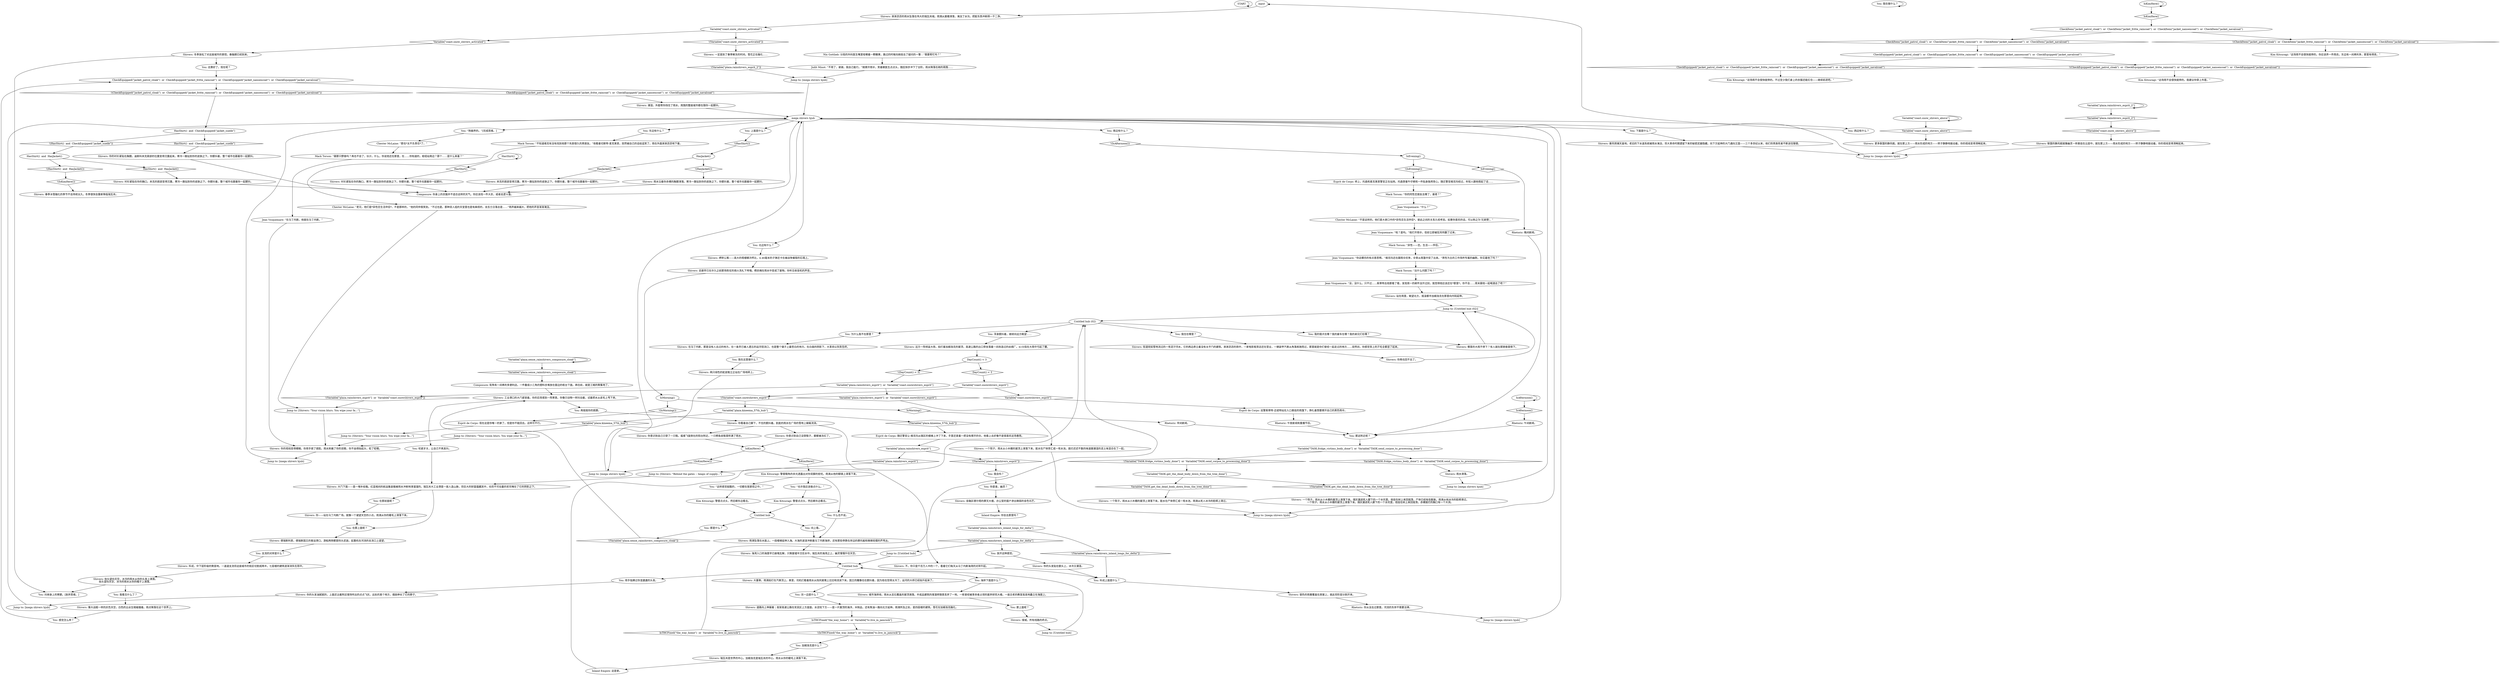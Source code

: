 # PLAZA ORB / rain shivers
# rain shivers
# ==================================================
digraph G {
	  0 [label="START"];
	  1 [label="input"];
	  2 [label="Shivers: 雨滴坠落在水面上。一段楼梯延伸入海。大海的波浪冲刷着马丁内斯海岸，还有那些停靠在岸边的摩托艇和微微轻摆的芦苇丛。"];
	  3 [label="Shivers: 雨水滑落。"];
	  4 [label="Shivers: 一个院子。雨水从小木棚的屋顶上滑落下来。脏水在尸体旁汇成一弯水池。腐烂迟迟不散的味道跟潮湿的泥土味混合在了一起。"];
	  5 [label="Mack Torson: “不知道维克有没有找到他那个失踪很久的男朋友。”他看着切斯特·麦克莱恩，突然被自己的话给逗笑了。雨在外面淅淅沥沥地下着。"];
	  6 [label="Variable[\"plaza.sense_rainshivers_composure_cloak\"]"];
	  7 [label="Variable[\"plaza.sense_rainshivers_composure_cloak\"]", shape=diamond];
	  8 [label="!(Variable[\"plaza.sense_rainshivers_composure_cloak\"])", shape=diamond];
	  9 [label="Jump to: [Shivers: \"Behind the gates -- heaps of supply...\"]"];
	  10 [label="Esprit de Corps: 桥上，托森和麦克莱恩警官正在站岗。托森穿着牛仔裤和一件贴身鱼网背心。随迁警官维克玛经过，年轻人跟他搭起了话……"];
	  11 [label="Rhetoric: 午夜新闻和重播节目。"];
	  12 [label="Variable[\"plaza.rainshivers_esprit_2\"]"];
	  13 [label="Variable[\"plaza.rainshivers_esprit_2\"]", shape=diamond];
	  14 [label="!(Variable[\"plaza.rainshivers_esprit_2\"])", shape=diamond];
	  15 [label="You: 我在做什么？"];
	  16 [label="Shivers: 抬头望向天空，冰冷的雨水从你的头发上滴落。\n抬头望向天空，冰冷的雨水从你的帽子上滴落。"];
	  17 [label="You: 科戎上面是什么？"];
	  18 [label="Jump to: [Untitled hub]"];
	  19 [label="You: 我会吗？"];
	  20 [label="Esprit de Corps: 现在这是你唯一的家了。但是你不能回去。这样可不行。"];
	  21 [label="IsAfternoon()"];
	  22 [label="IsAfternoon()", shape=diamond];
	  23 [label="!(IsAfternoon())", shape=diamond];
	  24 [label="Shivers: 大塞車。雨滴拍打在汽車顶上。車里，司机们看着雨水从挡风玻璃上汩汩地流淌下来。国王的雕像也在颤抖着，因为他也觉得太冷了。运河的大桥已经抬升起来了。"];
	  25 [label="You: 你是谁，幽灵？"];
	  26 [label="Shivers: 不。你只是千百万人中的一个，看着它们每天从马丁内斯海湾的对岸升起。"];
	  27 [label="Shivers: 两只绿色的蛇皮鞋立正站在广场地砖上。"];
	  28 [label="Shivers: 站在雨里，眺望北方，摇滚都市加姆洛克在那里向内陆延伸。"];
	  29 [label="Chester McLaine: “那也*太不负责任*了。”"];
	  30 [label="IsKimHere()"];
	  31 [label="IsKimHere()", shape=diamond];
	  32 [label="!(IsKimHere())", shape=diamond];
	  33 [label="HasShirt()"];
	  34 [label="HasShirt()", shape=diamond];
	  35 [label="!(HasShirt())", shape=diamond];
	  36 [label="Variable[\"coast.snow_shivers_above\"]"];
	  37 [label="Variable[\"coast.snow_shivers_above\"]", shape=diamond];
	  38 [label="!(Variable[\"coast.snow_shivers_above\"])", shape=diamond];
	  39 [label="Nix Gottlieb: 分局的外科医生嘴里咀嚼着一颗糖果，路过的时候向她投去了疑问的一瞥：“需要帮忙吗？”"];
	  40 [label="You: 感觉怎么样？"];
	  41 [label="Shivers: 工业港口的大门紧锁着。你的后背感到一阵寒意。你像只动物一样抖动着，试着把水从皮毛上甩下来。"];
	  42 [label="Rhetoric: 你从没去过那里。河流的东岸不需要法律。"];
	  43 [label="Jump to: [Untitled hub]"];
	  44 [label="Jump to: [mega shivers hjub]"];
	  45 [label="Shivers: 一个院子。雨水从小木棚的屋顶上滑落下来。煤灰漏进死人脚下的一个水坑里。他挂在树上来回摇荡，尸体已经有些膨胀。雨滴从他冰冷的脸颊滑过。\n一个院子。雨水从小木棚的屋顶上滑落下来。煤灰漏进死人脚下的一个水坑里。他挂在树上来回摇荡，赤裸腐烂的胸口有一个大洞。"];
	  46 [label="Variable[\"plaza.rainshivers_esprit\"]  or  Variable[\"coast.snowshivers_esprit\"]"];
	  47 [label="Variable[\"plaza.rainshivers_esprit\"]  or  Variable[\"coast.snowshivers_esprit\"]", shape=diamond];
	  48 [label="!(Variable[\"plaza.rainshivers_esprit\"]  or  Variable[\"coast.snowshivers_esprit\"])", shape=diamond];
	  49 [label="Chester McLaine: “老兄，他们是*异性恋生活伴侣*。不是那样的，”他的同伴假笑到。“不过也是。那种双人组的天堂里也是有麻烦的，龙舌兰日落总是……”雨声越来越大，把他的声音渐渐淹没。"];
	  50 [label="Shivers: 你的头发贴在额头上，冰冷又潮湿。"];
	  51 [label="You: 那这附近呢？"];
	  52 [label="You: “这样感觉挺酷的，一切都在我掌控之中。”"];
	  53 [label="You: 向上看。"];
	  54 [label="Jump to: [mega shivers hjub]"];
	  55 [label="Shivers: 在马丁内斯，那是没有人去过的地方。在一条早已被人遗忘的运河径流口，也是整个镇子上最苍白的地方。在白昼的阴影下，大革命以失败告终。"];
	  56 [label="Shivers: 远方一阵倾盆大雨，拍打着加姆洛克的屋顶，高速公路的出口旁坐落着一间改造过的丝绸厂。41分局在大雨中弓起了腰。"];
	  57 [label="Jean Vicquemare: “没，没什么。只不过……茱蒂特去他那看了看，发现周一的邮件没开过封。我觉得他应该还在*那里*。你不会……周末跟他一起喝酒去了吧？”"];
	  58 [label="Mack Torson: “跟那只野兽吗？再也不会了，伙计。什么，你说他还在那里，在……你知道的，枢纽站南边？那个……是什么来着？”"];
	  59 [label="Shivers: 你的衬衫紧贴在胸膛。迪斯科夹克肩部的位置变得沉重起来。寒冷一路钻到你的皮肤之下。你颤抖着，整个城市也跟着你一起颤抖。"];
	  60 [label="You: 南边有什么？"];
	  61 [label="You: 什么也不说。"];
	  62 [label="Shivers: 走廊早已在许久之前那场败仗的炮火洗礼下垮塌。晒衣绳在雨水中变成了废物。你听见收音机的声音。"];
	  63 [label="Shivers: 更多联盟的静风舰。就在那上方——雨水形成的地方——转子静静地振动着。你的视线变得清晰起来。"];
	  64 [label="Esprit de Corps: 巡警茱蒂特·迈诺特站在入口悬挂的雨篷下，挣扎着想要撑开自己的黑色雨伞。"];
	  65 [label="Shivers: 你看着自己脚下，不住的颤抖着。肮脏的雨水在广场的雪地上蜿蜒流淌。"];
	  66 [label="Shivers: 银色的雨幕覆盖在房屋上，就此将阶层分割开来。"];
	  67 [label="Shivers: 城市海岸线，雨水从亘石覆盖的屋顶滴落。半成品建筑的煤渣砖随意丢弃了一地。一栋曾经被革命者占领的废弃研究大楼。一座古老的教堂高高地矗立在海面上。"];
	  68 [label="Shivers: 金融区德尔塔的摩天大楼。办公室的窗户渗出微弱的金色光芒。"];
	  69 [label="IsKimHere()"];
	  70 [label="IsKimHere()", shape=diamond];
	  71 [label="!(IsKimHere())", shape=diamond];
	  72 [label="Kim Kitsuragi: 警督眼角的余光透露出对你双脚的担忧。雨滴从他的眼镜上滑落下来。"];
	  73 [label="You: 我在这里做什么？"];
	  74 [label="You: 浑身颤抖着，继续向远方眺望……"];
	  75 [label="Rhetoric: 晚间新闻。"];
	  76 [label="Jump to: [Shivers: \"Your vision blurs. You wipe your fa...\"]"];
	  77 [label="Shivers: 潮湿。外套帮你挡住了雨水，周围的整座城市都在随你一起颤抖。"];
	  78 [label="Jump to: [mega shivers hjub]"];
	  79 [label="Kim Kitsuragi: 警督点点头，然后朝东边看去。"];
	  80 [label="You: 我住在哪里？"];
	  81 [label="Rhetoric: 早间新闻。"];
	  82 [label="HasShirt()  and  CheckEquipped(\"jacket_suede\")"];
	  83 [label="HasShirt()  and  CheckEquipped(\"jacket_suede\")", shape=diamond];
	  84 [label="!(HasShirt()  and  CheckEquipped(\"jacket_suede\"))", shape=diamond];
	  85 [label="You: 西边有什么？"];
	  86 [label="You: 咬紧牙关，让自己不再发抖。"];
	  87 [label="You: 那上面呢？"];
	  88 [label="Kim Kitsuragi: 警督点点头，然后朝东边看去。"];
	  89 [label="Untitled hub"];
	  90 [label="Untitled hub (02)"];
	  91 [label="Shivers: 联盟的静风舰就像幽灵一样悬挂在云层中。就在那上方——雨水形成的地方——转子静静地振动着。你的视线变得清晰起来。"];
	  92 [label="CheckEquipped(\"jacket_patrol_cloak\")  or  CheckEquipped(\"jacket_fritte_raincoat\")  or  CheckEquipped(\"jacket_nansencoat\")  or  CheckEquipped(\"jacket_navalcoat\")"];
	  93 [label="CheckEquipped(\"jacket_patrol_cloak\")  or  CheckEquipped(\"jacket_fritte_raincoat\")  or  CheckEquipped(\"jacket_nansencoat\")  or  CheckEquipped(\"jacket_navalcoat\")", shape=diamond];
	  94 [label="!(CheckEquipped(\"jacket_patrol_cloak\")  or  CheckEquipped(\"jacket_fritte_raincoat\")  or  CheckEquipped(\"jacket_nansencoat\")  or  CheckEquipped(\"jacket_navalcoat\"))", shape=diamond];
	  95 [label="Judit Minot: “不用了，谢谢。我自己能行。”她撑开雨伞，笑着朝医生点点头，随后快步冲下了台阶。雨水降落在她的周围……"];
	  96 [label="You: 在那前面呢？"];
	  97 [label="Shivers: 岬岸公寓——高大的塔楼鳞次栉比，4.46毫米的子弹还卡在被战争摧毁的石墙上。"];
	  98 [label="Shivers: 你意识到自己没穿鞋子，脚都被冻红了。"];
	  99 [label="You: 那是什么？"];
	  100 [label="Jean Vicquemare: “哈？是吗。”他打开雨伞，但却立即被狂风吹翻了过来。"];
	  101 [label="Mack Torson: “异性——恋。生活——伴侣。”"];
	  102 [label="Variable[\"plaza.kineema_57th_hub\"]"];
	  103 [label="Variable[\"plaza.kineema_57th_hub\"]", shape=diamond];
	  104 [label="!(Variable[\"plaza.kineema_57th_hub\"])", shape=diamond];
	  105 [label="Shivers: 衬衫紧贴在你的胸口。夹克的肩部变得沉重。寒冷一路钻到你的皮肤之下。你颤抖着，整个城市也跟着你一起颤抖。"];
	  106 [label="Shivers: 一个院子。雨水从小木棚的屋顶上滑落下来。脏水在尸体旁汇成一弯水池。雨滴从死人冰冷的脸颊上滑过。"];
	  107 [label="Jump to: [Shivers: \"Your vision blurs. You wipe your fa...\"]"];
	  108 [label="You: 下面是什么？"];
	  109 [label="You: 用手指拂过你湿漉漉的头发。"];
	  110 [label="You: 放开这种感觉。"];
	  111 [label="Jump to: [Untitled hub (02)]"];
	  112 [label="Esprit de Corps: 随迁警官让·维克玛从辖区的楼梯上冲了下来，手里还拿着一把没有撑开的伞。他看上去好像不是很喜欢这场春雨。"];
	  113 [label="Variable[\"plaza.rainshivers_esprit\"]"];
	  114 [label="Variable[\"plaza.rainshivers_esprit\"]", shape=diamond];
	  115 [label="!(Variable[\"plaza.rainshivers_esprit\"])", shape=diamond];
	  116 [label="Jean Vicquemare: “什么？”"];
	  117 [label="Shivers: 衬衫紧贴在你的胸口。寒冷一路钻到你的皮肤之下。你颤抖着，整个城市也跟着你一起颤抖。"];
	  118 [label="You: 北边有什么？"];
	  119 [label="Composure: 街角有一间弗利多便利店。一件叠成小三角的塑料衣堆放在窗边的柜台下面。再往前，就是工贼的聚集地了。"];
	  120 [label="Shivers: 春季冰雪融化的季节不会持续太久。冬季很快会重新降临瑞瓦肖。"];
	  121 [label="You: 海岸下面是什么？"];
	  122 [label="Shivers: 你再也回不去了。"];
	  123 [label="You: 我的猎犬在哪？我的豪车在哪？我的弟兄们在哪？"];
	  124 [label="Shivers: 哪里的大雨不停下？有人就在那陋巷里倒下。"];
	  125 [label="Jean Vicquemare: “在马丁内斯。他就在马丁内斯。”"];
	  126 [label="HasJacket()"];
	  127 [label="HasJacket()", shape=diamond];
	  128 [label="!(HasJacket())", shape=diamond];
	  129 [label="Shivers: 冬季放松了对这座城市的掌控。春融期已经到来。"];
	  130 [label="You: 总算好了。现在呢？"];
	  131 [label="Shivers: 像大战舰一样的灰色天空，白色的云朵互相碰撞着。雨点降落在这个世界上。"];
	  132 [label="You: 再摇摇你的肩膀。"];
	  133 [label="Shivers: 暴风雨铺天盖地。老旧的下水道系统被雨水淹没，将大革命时期遗留下来的秘密武器隐藏。向下方延伸的大门通向王国——三个多世纪以来，他们将贵族死者不断送往陵寝。"];
	  134 [label="Untitled hub"];
	  135 [label="Jean Vicquemare: “你这模仿的有点意思啊。”维克玛还在跟雨伞抗争，伞骨从雨篷中突了出来。“男性为主的工作场所专属的幽默。你见着他了吗？”"];
	  136 [label="Kim Kitsuragi: “这场雨不会很快就停的。你应该弄一件雨衣。东边有一间弗利多，那里有得卖。”"];
	  137 [label="Kim Kitsuragi: “这场雨不会很快就停的。不过至少我们身上的衣服还能扛住——继续前进吧。”"];
	  138 [label="HasShirt()  and  HasJacket()"];
	  139 [label="HasShirt()  and  HasJacket()", shape=diamond];
	  140 [label="!(HasShirt()  and  HasJacket())", shape=diamond];
	  141 [label="Shivers: 夹克的肩部变得沉重。寒冷一路钻到你的皮肤之下。你颤抖着，整个城市也跟着你一起颤抖。"];
	  142 [label="Shivers: 雨水沿着你赤裸的胸膛滑落。寒冷一路钻到你的皮肤之下。你颤抖着，整个城市也跟着你一起颤抖。"];
	  143 [label="DayCount() < 3"];
	  144 [label="DayCount() < 3", shape=diamond];
	  145 [label="!(DayCount() < 3)", shape=diamond];
	  146 [label="You: 我看见什么了？"];
	  147 [label="Composure: 你身上的衣服并不适合这样的天气。你应该找一件大衣，或者巡逻斗篷。"];
	  148 [label="Inland Empire: 你会去那里吗？"];
	  149 [label="Shivers: 瑞瓦肖是世界的中心。加姆洛克是瑞瓦肖的中心。雨水从你的睫毛上滴落下来。"];
	  150 [label="You: “也许我应该做点什么。”"];
	  151 [label="Jump to: [mega shivers hjub]"];
	  152 [label="You: 抖掉身上的寒颤。[放弃思维。]"];
	  153 [label="Shivers: 大门下面——是一堆补给箱。红蓝相间的航运集装箱被雨水冲刷地滑溜溜的。瑞瓦肖大工业港是一座人造山脉，将巨大的财富蕴藏其中，也将不可估量的贫穷掩在了它的阴影之下。"];
	  154 [label="Shivers: 煤城，所有线路的终点。"];
	  155 [label="You: 为什么我不在那里？"];
	  156 [label="Shivers: 街道宛如雪地流过的一弯泥泞河水，它的两边肃立着没有太平门的建筑。淅淅沥沥的雨中，一家电影租赁店还在营业，一辆装甲汽車从角落疾驰而过，那里就是你们曾经一起走过的地方……突然间，你感觉背上的汗毛全都竖了起来。"];
	  157 [label="Shivers: 海湾入口的海堡早已崩塌瓦解，只剩废墟半沉在水中。瑞瓦肖的海湾之上，幽灵慢慢升往天空。"];
	  158 [label="Jump to: [mega shivers hjub]"];
	  159 [label="You: 上面是什么？"];
	  160 [label="You: “狗娘养的。”[完成思维。]"];
	  161 [label="Shivers: 你的头发油腻腻的，上面还沾着附近煤场吹出的点点飞灰。远处的某个地方，烟囱伸长了它的脖子。"];
	  162 [label="Mack Torson: “你的同性恋朋友去哪了，基佬？”"];
	  163 [label="Jump to: [mega shivers hjub]"];
	  164 [label="Kim Kitsuragi: “这场雨不会很快就停的。我建议你穿上外套。”"];
	  165 [label="Rhetoric: 午间新闻。"];
	  166 [label="Variable[\"TASK.get_the_dead_body_down_from_the_tree_done\"]"];
	  167 [label="Variable[\"TASK.get_the_dead_body_down_from_the_tree_done\"]", shape=diamond];
	  168 [label="!(Variable[\"TASK.get_the_dead_body_down_from_the_tree_done\"])", shape=diamond];
	  169 [label="Shivers: 淅淅沥沥的雨水坠落在伟大的瑞瓦肖城。雨滴从屋檐滑落，淹没了水沟，把脏东西冲刷得一干二净。"];
	  170 [label="mega shivers hjub"];
	  171 [label="Shivers: 科戎，中下层阶级的聚居地。一道道支流将这座城市的街区切割成两半。七层楼的建筑逐渐消失在雨中。"];
	  172 [label="You: 另一边是什么？"];
	  173 [label="Shivers: 道路向上伸展着；高架高速公路在贫民区上方盘旋。水泥柱下方——是一片屋顶的海洋，木制品，还有焦油一路向北方延伸。雨滴所及之处，是四层楼的建筑。雪花在加姆洛克融化。"];
	  174 [label="Variable[\"plaza.rainshivers_inland_longs_for_delta\"]"];
	  175 [label="Variable[\"plaza.rainshivers_inland_longs_for_delta\"]", shape=diamond];
	  176 [label="!(Variable[\"plaza.rainshivers_inland_longs_for_delta\"])", shape=diamond];
	  177 [label="Chester McLaine: “不是这样的。他们是大家口中的*异性恋生活伴侣*。彼此之间的关系久经考验。如果你喜欢的话，可以称之为‘兄弟情'。”"];
	  178 [label="Mack Torson: “出什么问题了吗？”"];
	  179 [label="Jump to: [Shivers: \"Your vision blurs. You wipe your fa...\"]"];
	  180 [label="CheckItem(\"jacket_patrol_cloak\")  or  CheckItem(\"jacket_fritte_raincoat\")  or  CheckItem(\"jacket_nansencoat\")  or  CheckItem(\"jacket_navalcoat\")"];
	  181 [label="CheckItem(\"jacket_patrol_cloak\")  or  CheckItem(\"jacket_fritte_raincoat\")  or  CheckItem(\"jacket_nansencoat\")  or  CheckItem(\"jacket_navalcoat\")", shape=diamond];
	  182 [label="!(CheckItem(\"jacket_patrol_cloak\")  or  CheckItem(\"jacket_fritte_raincoat\")  or  CheckItem(\"jacket_nansencoat\")  or  CheckItem(\"jacket_navalcoat\"))", shape=diamond];
	  183 [label="CheckEquipped(\"jacket_patrol_cloak\")  or  CheckEquipped(\"jacket_fritte_raincoat\")  or  CheckEquipped(\"jacket_nansencoat\")  or  CheckEquipped(\"jacket_navalcoat\")"];
	  184 [label="CheckEquipped(\"jacket_patrol_cloak\")  or  CheckEquipped(\"jacket_fritte_raincoat\")  or  CheckEquipped(\"jacket_nansencoat\")  or  CheckEquipped(\"jacket_navalcoat\")", shape=diamond];
	  185 [label="!(CheckEquipped(\"jacket_patrol_cloak\")  or  CheckEquipped(\"jacket_fritte_raincoat\")  or  CheckEquipped(\"jacket_nansencoat\")  or  CheckEquipped(\"jacket_navalcoat\"))", shape=diamond];
	  186 [label="IsTHCFixed(\"the_way_home\")  or  Variable[\"tc.live_in_jamrock\"]"];
	  187 [label="IsTHCFixed(\"the_way_home\")  or  Variable[\"tc.live_in_jamrock\"]", shape=diamond];
	  188 [label="!(IsTHCFixed(\"the_way_home\")  or  Variable[\"tc.live_in_jamrock\"])", shape=diamond];
	  189 [label="You: 东边有什么？"];
	  190 [label="Shivers: 德瑞斯利恩，德瑞斯国王的客运港口。游船两侧都是码头武装。起重机在河流的支流口上遥望。"];
	  191 [label="You: 支流的对岸是什么？"];
	  192 [label="Shivers: 你的视线变得模糊。你用手搓了搓脸。雨水刺痛了你的双眼，你不由得抬起头，眨了眨眼。"];
	  193 [label="IsEvening()"];
	  194 [label="IsEvening()", shape=diamond];
	  195 [label="!(IsEvening())", shape=diamond];
	  196 [label="Variable[\"coast.snow_shivers_activated\"]"];
	  197 [label="Variable[\"coast.snow_shivers_activated\"]", shape=diamond];
	  198 [label="!(Variable[\"coast.snow_shivers_activated\"])", shape=diamond];
	  199 [label="Variable[\"TASK.fridge_victims_body_done\"]  or  Variable[\"TASK.send_corpse_to_processing_done\"]"];
	  200 [label="Variable[\"TASK.fridge_victims_body_done\"]  or  Variable[\"TASK.send_corpse_to_processing_done\"]", shape=diamond];
	  201 [label="!(Variable[\"TASK.fridge_victims_body_done\"]  or  Variable[\"TASK.send_corpse_to_processing_done\"])", shape=diamond];
	  202 [label="Variable[\"coast.snowshivers_esprit\"]"];
	  203 [label="Variable[\"coast.snowshivers_esprit\"]", shape=diamond];
	  204 [label="!(Variable[\"coast.snowshivers_esprit\"])", shape=diamond];
	  205 [label="Jump to: [mega shivers hjub]"];
	  206 [label="Shivers: 一定是到了春季解冻的时间。雪花正在融化……"];
	  207 [label="Jump to: [mega shivers hjub]"];
	  208 [label="You: 在那上面呢？"];
	  209 [label="Shivers: 你——站在马丁内斯广场。就像一个凝望天空的小点。雨滴从你的睫毛上滑落下来。"];
	  210 [label="You: 加姆洛克是什么？"];
	  211 [label="Inland Empire: 这是家。"];
	  212 [label="Shivers: 你意识到自己只穿了一只鞋。褴褛飞旋旅社的阳台附近，一只鳄鱼皮鞋里积满了雨水。"];
	  213 [label="IsMorning()"];
	  214 [label="IsMorning()", shape=diamond];
	  215 [label="!(IsMorning())", shape=diamond];
	  0 -> 0
	  1 -> 169
	  2 -> 157
	  3 -> 151
	  4 -> 78
	  5 -> 49
	  6 -> 6
	  6 -> 7
	  7 -> 119
	  8 -> 41
	  9 -> 153
	  10 -> 162
	  11 -> 51
	  12 -> 12
	  12 -> 13
	  13 -> 38
	  14 -> 205
	  15 -> 15
	  16 -> 152
	  16 -> 146
	  17 -> 66
	  18 -> 134
	  19 -> 25
	  20 -> 179
	  21 -> 21
	  21 -> 22
	  22 -> 165
	  23 -> 193
	  24 -> 172
	  25 -> 68
	  26 -> 17
	  27 -> 207
	  28 -> 111
	  29 -> 58
	  30 -> 30
	  30 -> 31
	  31 -> 180
	  32 -> 120
	  33 -> 33
	  33 -> 34
	  34 -> 117
	  35 -> 126
	  36 -> 36
	  36 -> 37
	  37 -> 63
	  38 -> 91
	  39 -> 95
	  40 -> 183
	  41 -> 132
	  41 -> 86
	  42 -> 158
	  43 -> 134
	  44 -> 170
	  45 -> 78
	  46 -> 48
	  46 -> 47
	  47 -> 4
	  48 -> 107
	  49 -> 107
	  50 -> 17
	  51 -> 199
	  52 -> 88
	  53 -> 2
	  54 -> 170
	  55 -> 73
	  56 -> 143
	  57 -> 28
	  58 -> 125
	  59 -> 147
	  60 -> 23
	  61 -> 2
	  62 -> 213
	  63 -> 54
	  64 -> 11
	  65 -> 26
	  65 -> 212
	  65 -> 98
	  66 -> 42
	  67 -> 87
	  68 -> 148
	  69 -> 70
	  69 -> 71
	  70 -> 72
	  71 -> 207
	  72 -> 52
	  72 -> 61
	  72 -> 150
	  73 -> 27
	  74 -> 56
	  75 -> 51
	  76 -> 192
	  77 -> 170
	  78 -> 170
	  79 -> 89
	  80 -> 156
	  81 -> 51
	  82 -> 83
	  82 -> 84
	  83 -> 59
	  84 -> 138
	  85 -> 1
	  86 -> 153
	  87 -> 154
	  88 -> 89
	  89 -> 99
	  89 -> 53
	  90 -> 80
	  90 -> 74
	  90 -> 123
	  90 -> 155
	  91 -> 54
	  92 -> 93
	  92 -> 94
	  93 -> 137
	  94 -> 164
	  95 -> 205
	  96 -> 209
	  97 -> 62
	  98 -> 69
	  99 -> 8
	  100 -> 101
	  101 -> 135
	  102 -> 104
	  102 -> 103
	  103 -> 76
	  104 -> 112
	  105 -> 147
	  106 -> 78
	  107 -> 192
	  108 -> 133
	  109 -> 161
	  110 -> 50
	  111 -> 90
	  112 -> 113
	  113 -> 114
	  113 -> 115
	  114 -> 9
	  115 -> 19
	  116 -> 177
	  117 -> 147
	  118 -> 97
	  119 -> 41
	  121 -> 67
	  122 -> 111
	  123 -> 124
	  124 -> 111
	  125 -> 192
	  126 -> 128
	  126 -> 127
	  127 -> 141
	  128 -> 142
	  129 -> 152
	  129 -> 130
	  130 -> 183
	  131 -> 40
	  132 -> 65
	  133 -> 54
	  134 -> 24
	  134 -> 121
	  134 -> 109
	  135 -> 178
	  138 -> 139
	  138 -> 140
	  139 -> 105
	  140 -> 32
	  141 -> 147
	  142 -> 147
	  143 -> 144
	  143 -> 145
	  144 -> 202
	  145 -> 46
	  146 -> 131
	  147 -> 170
	  148 -> 174
	  149 -> 211
	  150 -> 79
	  151 -> 170
	  153 -> 208
	  153 -> 96
	  154 -> 43
	  155 -> 55
	  156 -> 122
	  157 -> 134
	  158 -> 170
	  159 -> 35
	  160 -> 29
	  161 -> 44
	  162 -> 116
	  163 -> 170
	  165 -> 51
	  166 -> 168
	  166 -> 167
	  167 -> 106
	  168 -> 45
	  169 -> 196
	  170 -> 160
	  170 -> 108
	  170 -> 85
	  170 -> 118
	  170 -> 60
	  170 -> 189
	  170 -> 159
	  171 -> 16
	  172 -> 173
	  173 -> 186
	  174 -> 176
	  174 -> 175
	  175 -> 18
	  175 -> 110
	  176 -> 17
	  177 -> 100
	  178 -> 57
	  179 -> 192
	  180 -> 181
	  180 -> 182
	  181 -> 92
	  182 -> 136
	  183 -> 184
	  183 -> 185
	  184 -> 77
	  185 -> 82
	  186 -> 187
	  186 -> 188
	  187 -> 90
	  188 -> 210
	  189 -> 5
	  190 -> 191
	  191 -> 171
	  192 -> 163
	  193 -> 194
	  193 -> 195
	  194 -> 75
	  195 -> 10
	  196 -> 197
	  196 -> 198
	  197 -> 129
	  198 -> 206
	  199 -> 200
	  199 -> 201
	  200 -> 3
	  201 -> 166
	  202 -> 203
	  202 -> 204
	  203 -> 64
	  204 -> 102
	  205 -> 170
	  206 -> 14
	  207 -> 170
	  208 -> 190
	  209 -> 208
	  210 -> 149
	  211 -> 90
	  212 -> 69
	  213 -> 214
	  213 -> 215
	  214 -> 81
	  215 -> 20
}

